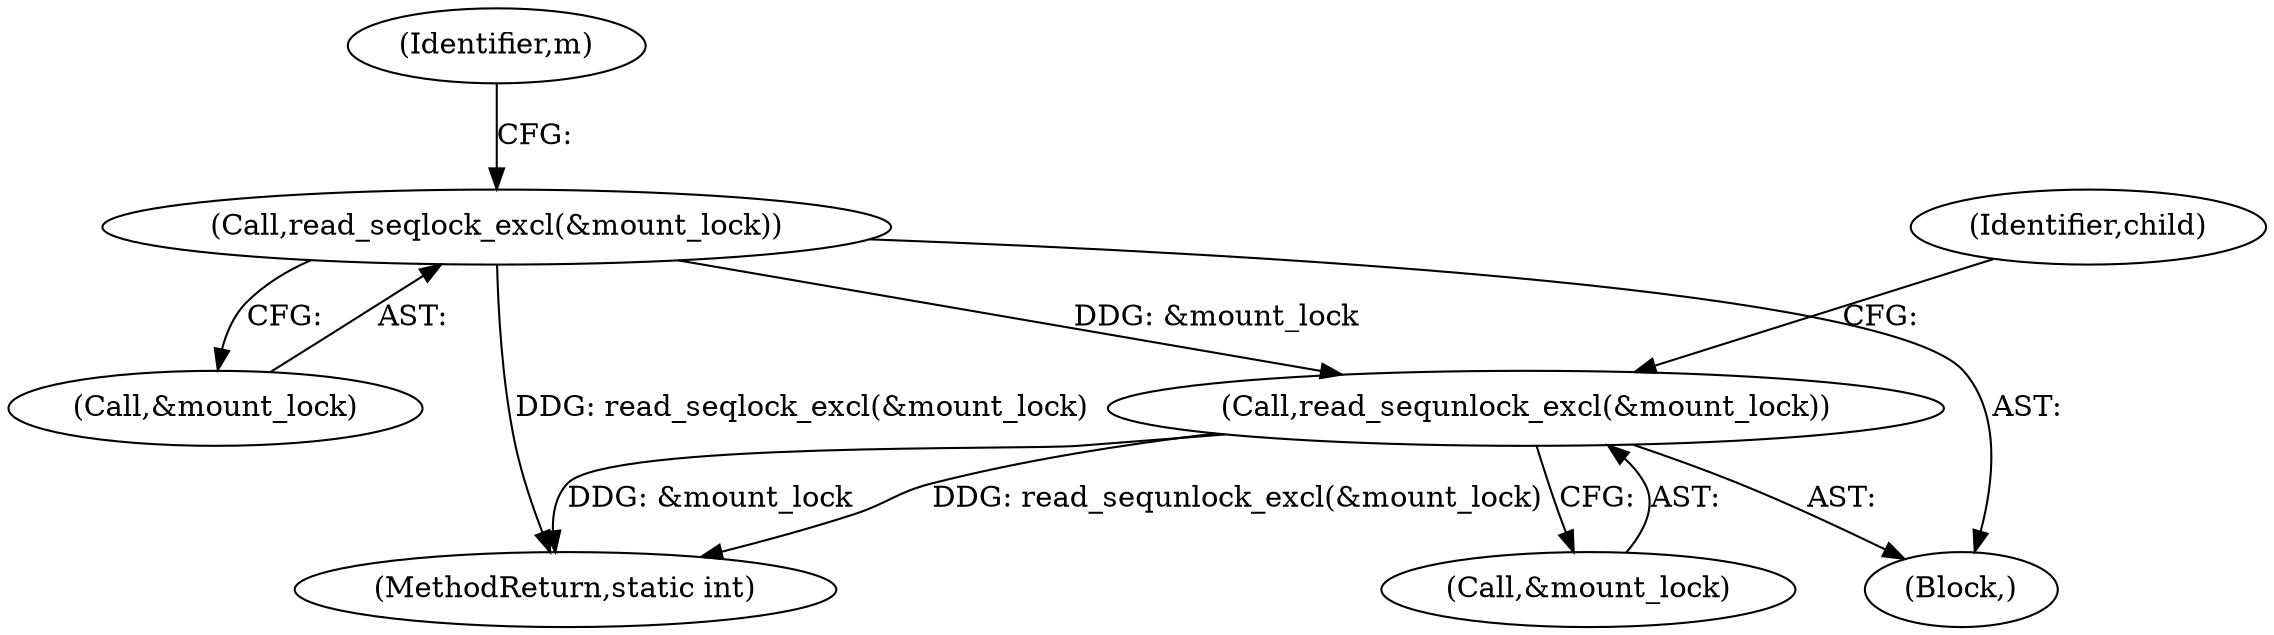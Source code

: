 digraph "0_linux_5ec0811d30378ae104f250bfc9b3640242d81e3f_0@API" {
"1000261" [label="(Call,read_sequnlock_excl(&mount_lock))"];
"1000254" [label="(Call,read_seqlock_excl(&mount_lock))"];
"1000255" [label="(Call,&mount_lock)"];
"1000261" [label="(Call,read_sequnlock_excl(&mount_lock))"];
"1000272" [label="(MethodReturn,static int)"];
"1000254" [label="(Call,read_seqlock_excl(&mount_lock))"];
"1000253" [label="(Block,)"];
"1000262" [label="(Call,&mount_lock)"];
"1000259" [label="(Identifier,m)"];
"1000267" [label="(Identifier,child)"];
"1000261" -> "1000253"  [label="AST: "];
"1000261" -> "1000262"  [label="CFG: "];
"1000262" -> "1000261"  [label="AST: "];
"1000267" -> "1000261"  [label="CFG: "];
"1000261" -> "1000272"  [label="DDG: &mount_lock"];
"1000261" -> "1000272"  [label="DDG: read_sequnlock_excl(&mount_lock)"];
"1000254" -> "1000261"  [label="DDG: &mount_lock"];
"1000254" -> "1000253"  [label="AST: "];
"1000254" -> "1000255"  [label="CFG: "];
"1000255" -> "1000254"  [label="AST: "];
"1000259" -> "1000254"  [label="CFG: "];
"1000254" -> "1000272"  [label="DDG: read_seqlock_excl(&mount_lock)"];
}
